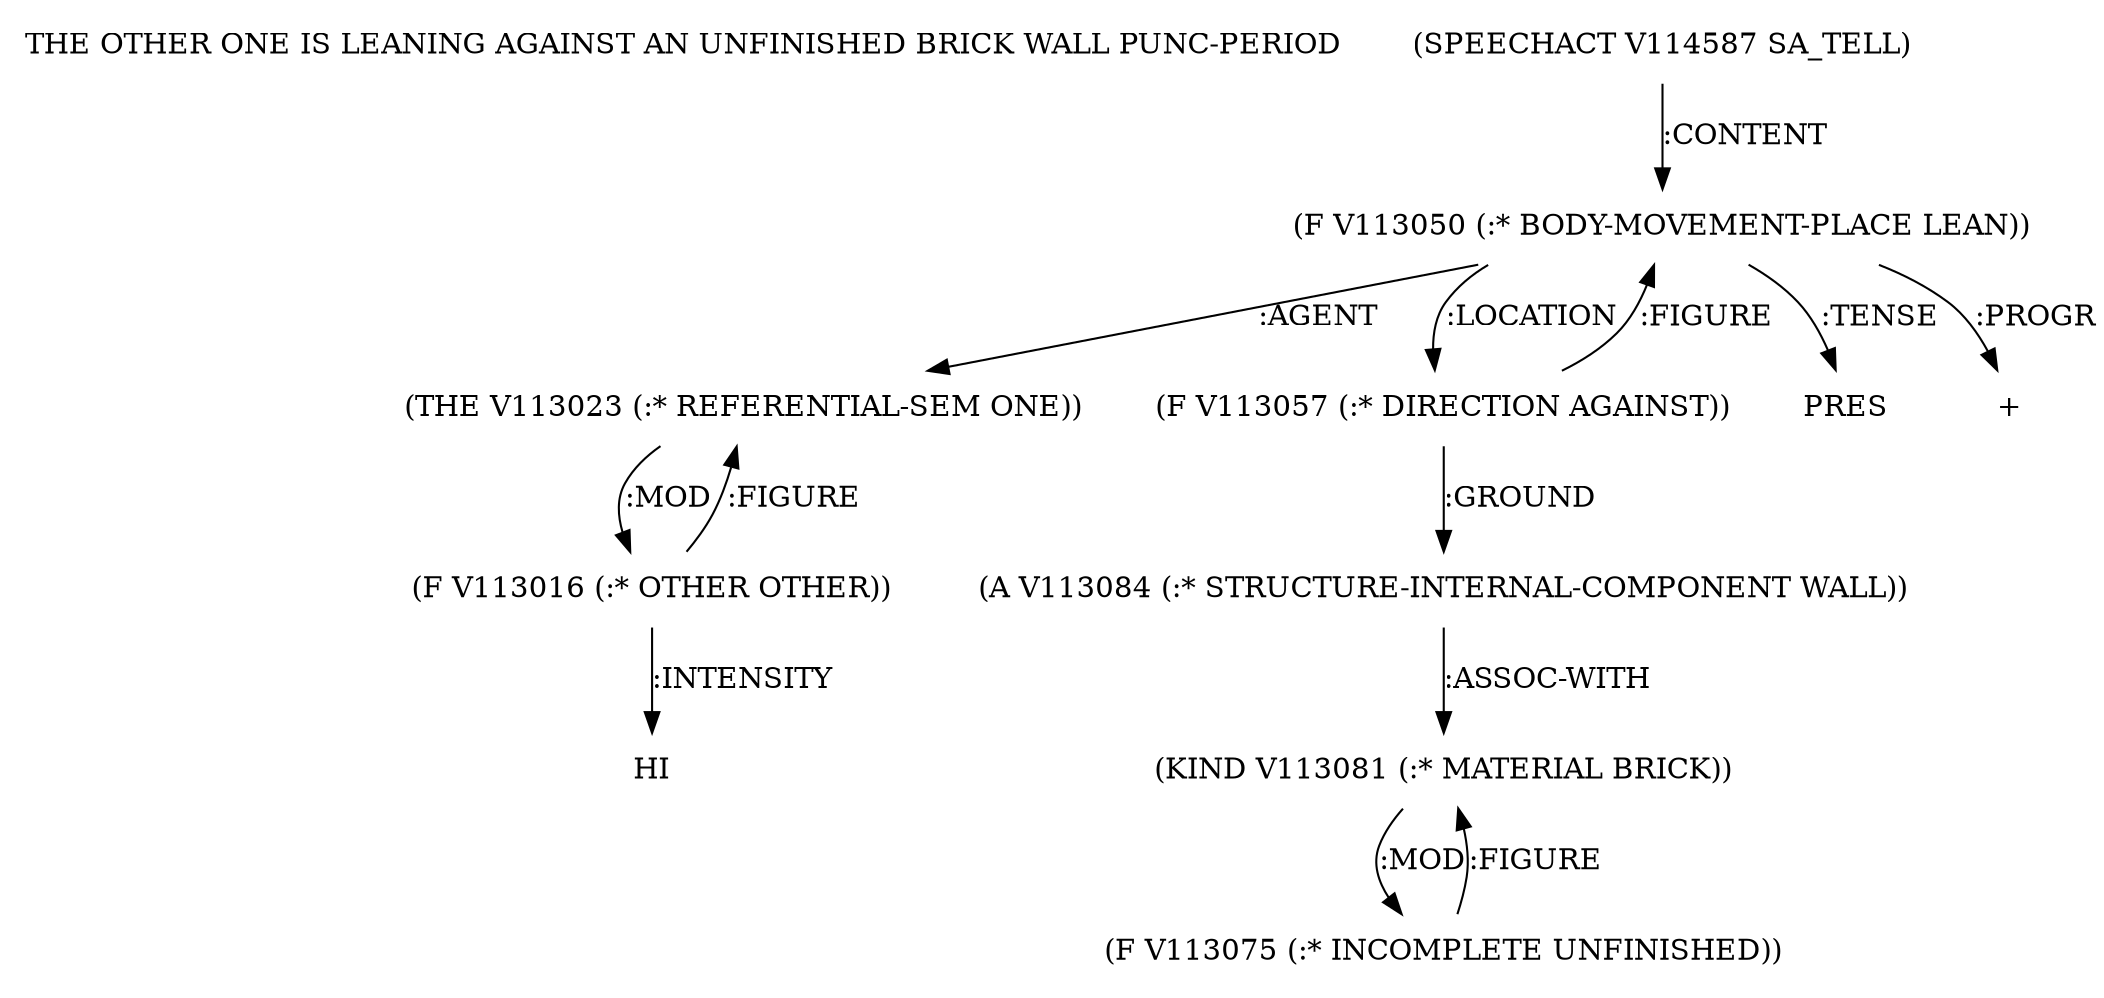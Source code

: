 digraph Terms {
  node [shape=none]
  "THE OTHER ONE IS LEANING AGAINST AN UNFINISHED BRICK WALL PUNC-PERIOD"
  "V114587" [label="(SPEECHACT V114587 SA_TELL)"]
  "V114587" -> "V113050" [label=":CONTENT"]
  "V113050" [label="(F V113050 (:* BODY-MOVEMENT-PLACE LEAN))"]
  "V113050" -> "V113023" [label=":AGENT"]
  "V113050" -> "V113057" [label=":LOCATION"]
  "V113050" -> "NT117218" [label=":TENSE"]
  "NT117218" [label="PRES"]
  "V113050" -> "NT117219" [label=":PROGR"]
  "NT117219" [label="+"]
  "V113023" [label="(THE V113023 (:* REFERENTIAL-SEM ONE))"]
  "V113023" -> "V113016" [label=":MOD"]
  "V113016" [label="(F V113016 (:* OTHER OTHER))"]
  "V113016" -> "NT117220" [label=":INTENSITY"]
  "NT117220" [label="HI"]
  "V113016" -> "V113023" [label=":FIGURE"]
  "V113057" [label="(F V113057 (:* DIRECTION AGAINST))"]
  "V113057" -> "V113084" [label=":GROUND"]
  "V113057" -> "V113050" [label=":FIGURE"]
  "V113084" [label="(A V113084 (:* STRUCTURE-INTERNAL-COMPONENT WALL))"]
  "V113084" -> "V113081" [label=":ASSOC-WITH"]
  "V113081" [label="(KIND V113081 (:* MATERIAL BRICK))"]
  "V113081" -> "V113075" [label=":MOD"]
  "V113075" [label="(F V113075 (:* INCOMPLETE UNFINISHED))"]
  "V113075" -> "V113081" [label=":FIGURE"]
}
